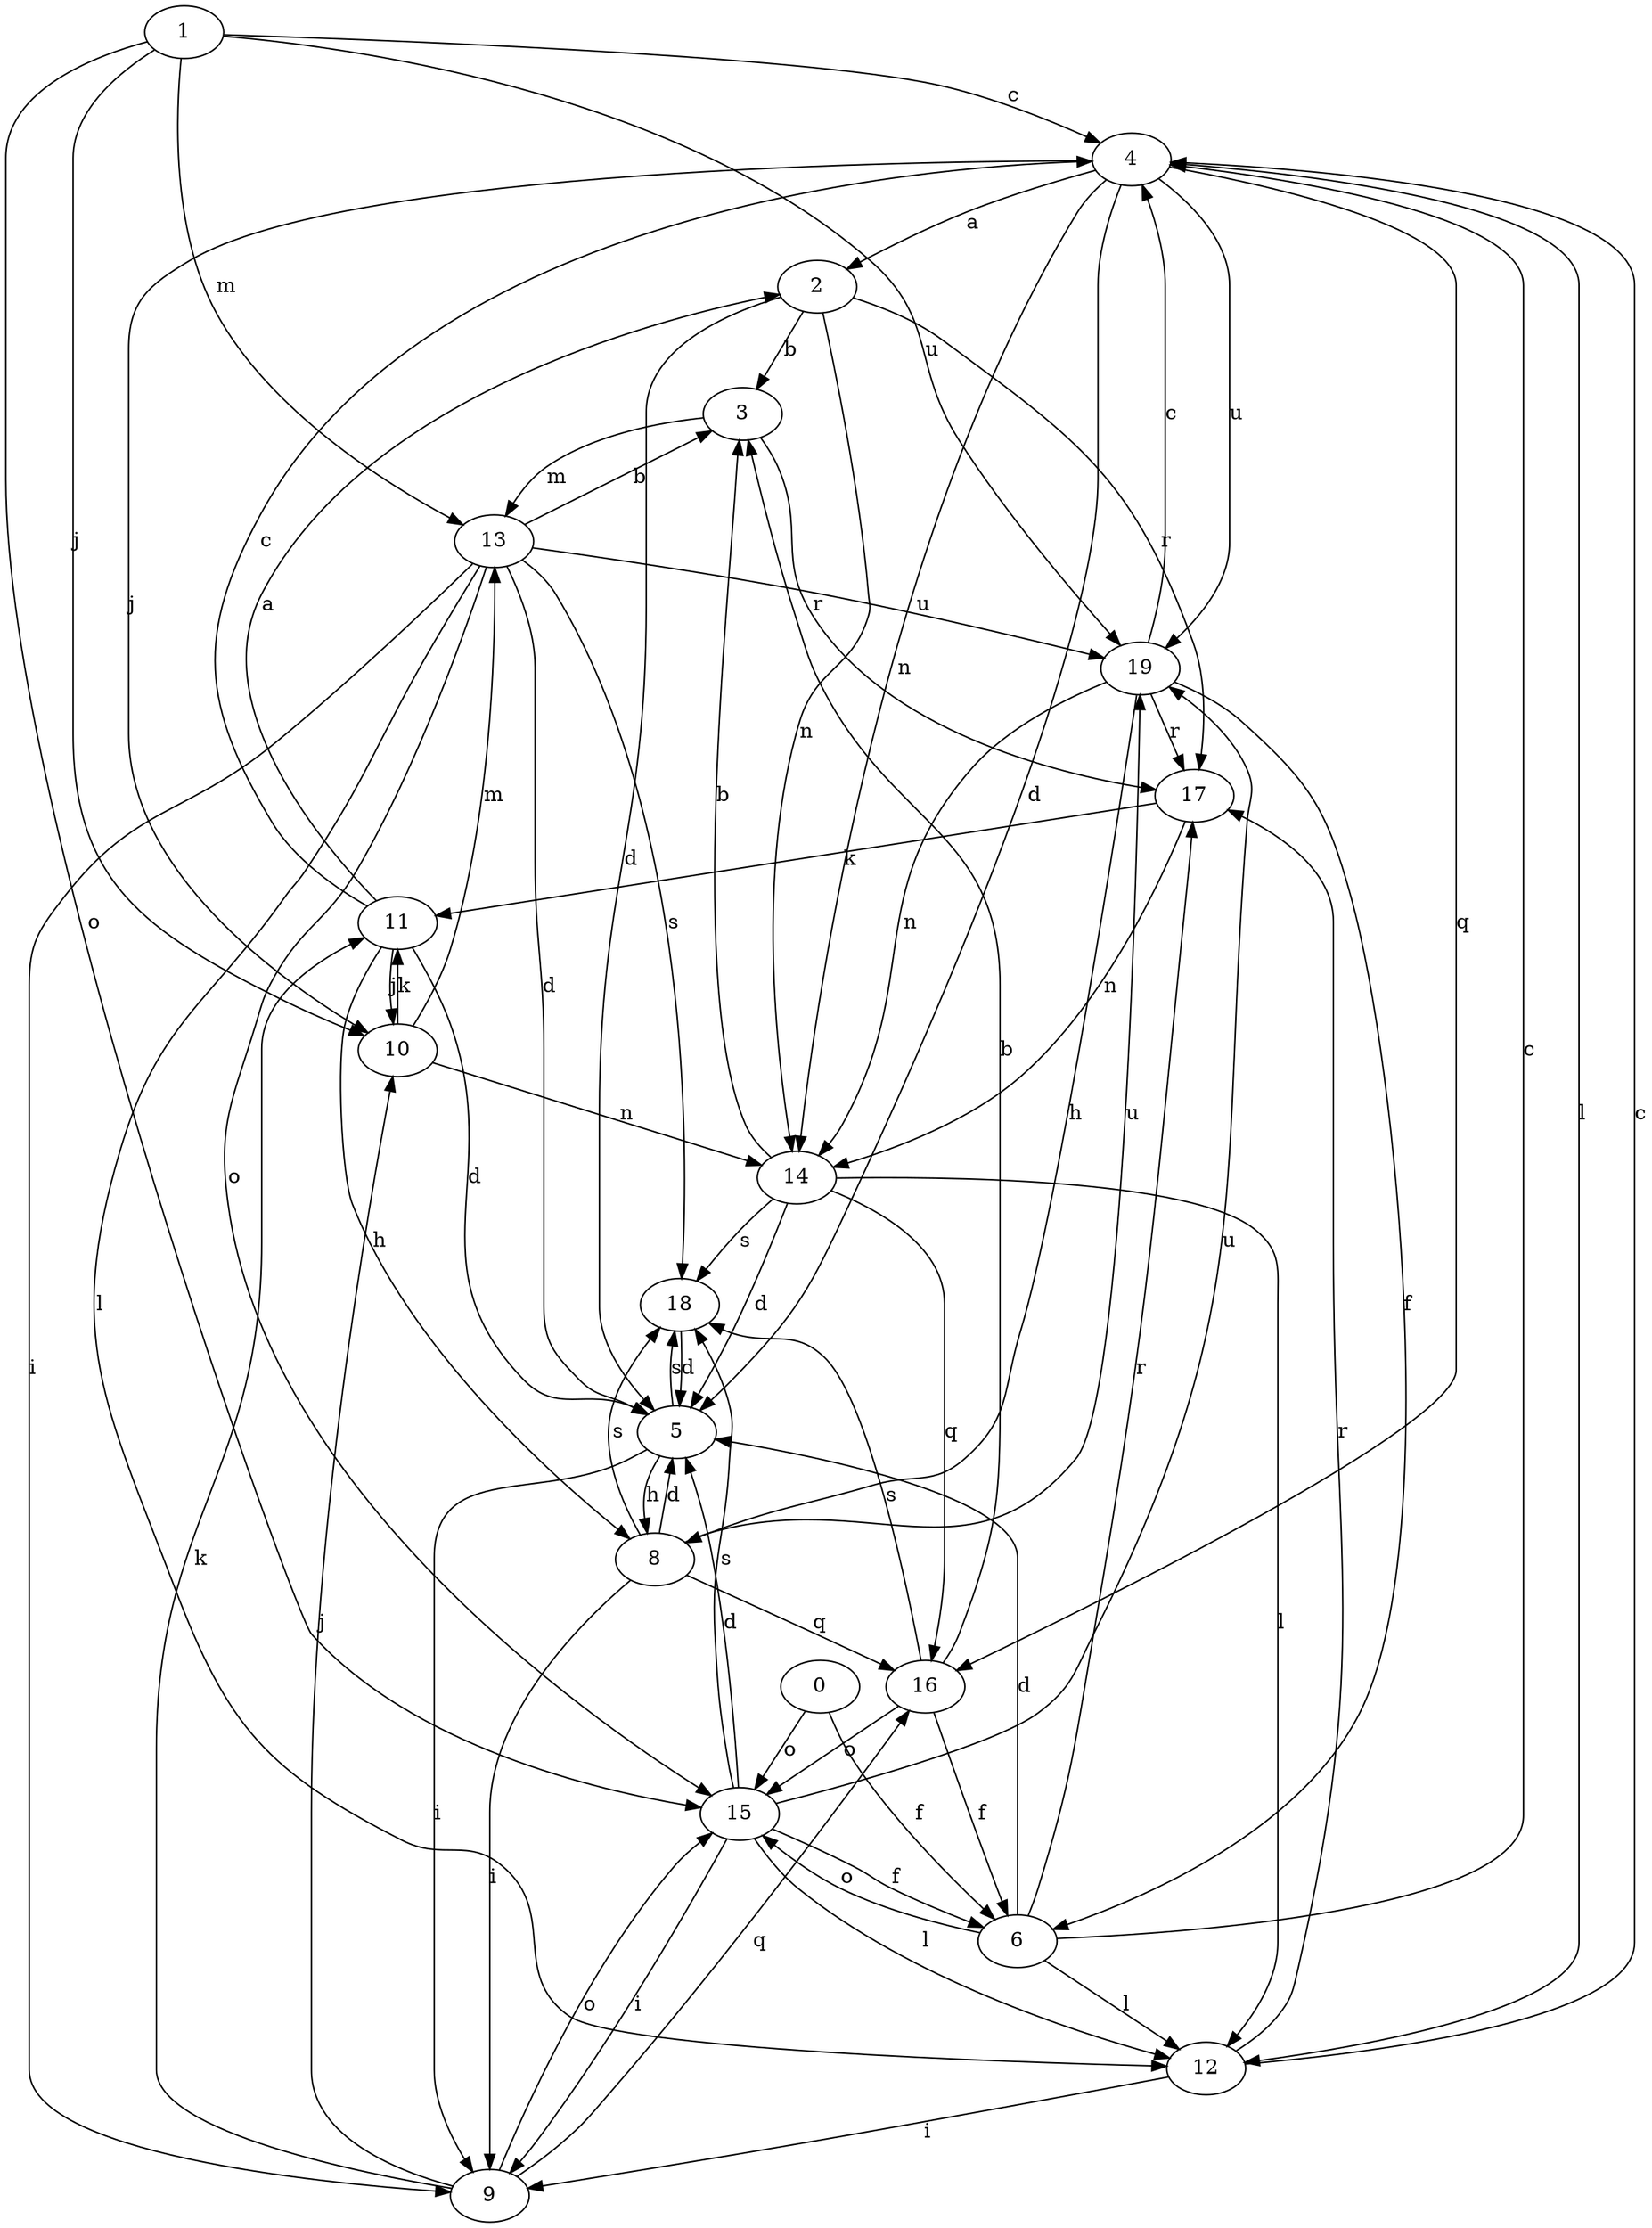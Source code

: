strict digraph  {
1;
2;
3;
4;
5;
6;
8;
9;
10;
11;
12;
13;
14;
15;
16;
17;
18;
0;
19;
1 -> 4  [label=c];
1 -> 10  [label=j];
1 -> 13  [label=m];
1 -> 15  [label=o];
1 -> 19  [label=u];
2 -> 3  [label=b];
2 -> 5  [label=d];
2 -> 14  [label=n];
2 -> 17  [label=r];
3 -> 13  [label=m];
3 -> 17  [label=r];
4 -> 2  [label=a];
4 -> 5  [label=d];
4 -> 10  [label=j];
4 -> 12  [label=l];
4 -> 14  [label=n];
4 -> 16  [label=q];
4 -> 19  [label=u];
5 -> 8  [label=h];
5 -> 9  [label=i];
5 -> 18  [label=s];
6 -> 4  [label=c];
6 -> 5  [label=d];
6 -> 12  [label=l];
6 -> 15  [label=o];
6 -> 17  [label=r];
8 -> 5  [label=d];
8 -> 9  [label=i];
8 -> 16  [label=q];
8 -> 18  [label=s];
8 -> 19  [label=u];
9 -> 10  [label=j];
9 -> 11  [label=k];
9 -> 15  [label=o];
9 -> 16  [label=q];
10 -> 11  [label=k];
10 -> 13  [label=m];
10 -> 14  [label=n];
11 -> 2  [label=a];
11 -> 4  [label=c];
11 -> 5  [label=d];
11 -> 8  [label=h];
11 -> 10  [label=j];
12 -> 4  [label=c];
12 -> 9  [label=i];
12 -> 17  [label=r];
13 -> 3  [label=b];
13 -> 5  [label=d];
13 -> 9  [label=i];
13 -> 12  [label=l];
13 -> 15  [label=o];
13 -> 18  [label=s];
13 -> 19  [label=u];
14 -> 3  [label=b];
14 -> 5  [label=d];
14 -> 12  [label=l];
14 -> 16  [label=q];
14 -> 18  [label=s];
15 -> 5  [label=d];
15 -> 6  [label=f];
15 -> 9  [label=i];
15 -> 12  [label=l];
15 -> 18  [label=s];
15 -> 19  [label=u];
16 -> 3  [label=b];
16 -> 6  [label=f];
16 -> 15  [label=o];
16 -> 18  [label=s];
17 -> 11  [label=k];
17 -> 14  [label=n];
18 -> 5  [label=d];
0 -> 6  [label=f];
0 -> 15  [label=o];
19 -> 4  [label=c];
19 -> 6  [label=f];
19 -> 8  [label=h];
19 -> 14  [label=n];
19 -> 17  [label=r];
}
